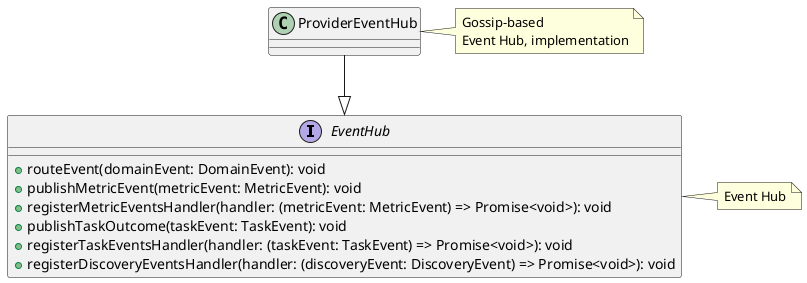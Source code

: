 @startuml

interface EventHub {
      + routeEvent(domainEvent: DomainEvent): void
      + publishMetricEvent(metricEvent: MetricEvent): void
      + registerMetricEventsHandler(handler: (metricEvent: MetricEvent) => Promise<void>): void
      + publishTaskOutcome(taskEvent: TaskEvent): void
      + registerTaskEventsHandler(handler: (taskEvent: TaskEvent) => Promise<void>): void
      + registerDiscoveryEventsHandler(handler: (discoveryEvent: DiscoveryEvent) => Promise<void>): void
}
note right of EventHub: Event Hub

class ProviderEventHub {
}

ProviderEventHub --|> EventHub
note right of ProviderEventHub: Gossip-based\nEvent Hub, implementation


@enduml
